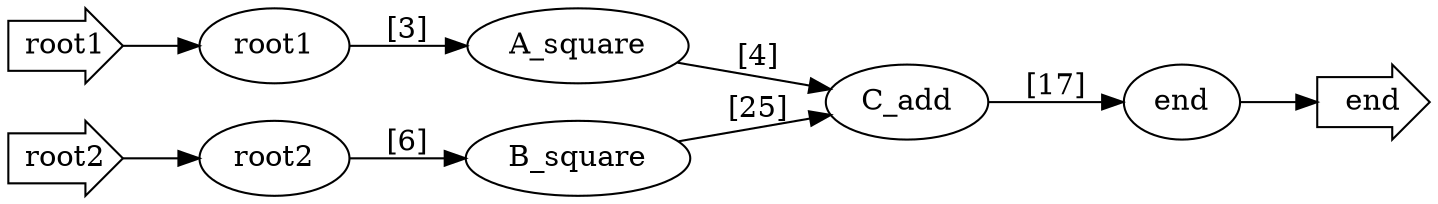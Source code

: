 

digraph G {
 rankdir=LR;
 root1[shape=rarrow];
 root1 -> n_0;
 root2[shape=rarrow];
 root2 -> n_1;
 end[shape=rarrow];
 n_2 -> end;
 n_0[label="root1"];
 n_1[label="root2"];
 n_2[label="end"];
 n_3[label="A_square"];
 n_4[label="B_square"];
 n_5[label="C_add"];
 n_0 -> n_3[label="[3]"];
 n_1 -> n_4[label="[6]"];
 n_3 -> n_5[label="[4]"];
 n_4 -> n_5[label="[25]"];
 n_5 -> n_2[label="[17]"];
}